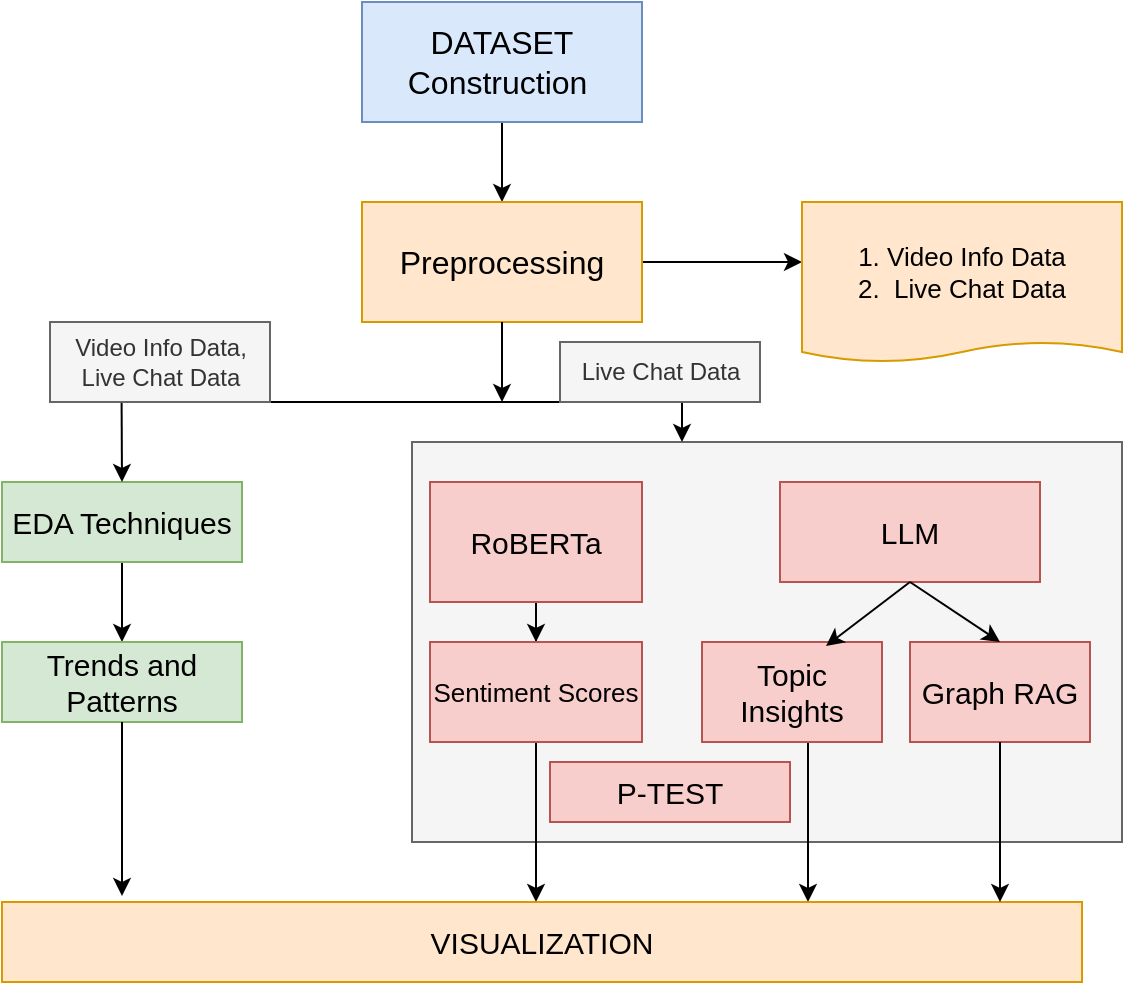 <mxfile version="27.1.5">
  <diagram name="Page-1" id="AqySNO9kpjVi1z6rc3C7">
    <mxGraphModel dx="946" dy="652" grid="1" gridSize="10" guides="1" tooltips="1" connect="1" arrows="1" fold="1" page="1" pageScale="1" pageWidth="827" pageHeight="1169" math="0" shadow="0">
      <root>
        <mxCell id="0" />
        <mxCell id="1" parent="0" />
        <mxCell id="GSGQV9rLtPmWymMuG4am-3" value="" style="edgeStyle=orthogonalEdgeStyle;rounded=0;orthogonalLoop=1;jettySize=auto;html=1;" parent="1" source="GSGQV9rLtPmWymMuG4am-1" edge="1">
          <mxGeometry relative="1" as="geometry">
            <mxPoint x="390" y="140" as="targetPoint" />
          </mxGeometry>
        </mxCell>
        <mxCell id="GSGQV9rLtPmWymMuG4am-1" value="&lt;font style=&quot;font-size: 16px;&quot;&gt;DATASET Construction&amp;nbsp;&lt;/font&gt;" style="rounded=0;whiteSpace=wrap;html=1;fillColor=#dae8fc;strokeColor=#6c8ebf;" parent="1" vertex="1">
          <mxGeometry x="320" y="40" width="140" height="60" as="geometry" />
        </mxCell>
        <mxCell id="GSGQV9rLtPmWymMuG4am-6" value="" style="edgeStyle=orthogonalEdgeStyle;rounded=0;orthogonalLoop=1;jettySize=auto;html=1;" parent="1" source="GSGQV9rLtPmWymMuG4am-4" target="GSGQV9rLtPmWymMuG4am-5" edge="1">
          <mxGeometry relative="1" as="geometry">
            <Array as="points">
              <mxPoint x="540" y="170" />
              <mxPoint x="540" y="170" />
            </Array>
          </mxGeometry>
        </mxCell>
        <mxCell id="GSGQV9rLtPmWymMuG4am-4" value="&lt;font style=&quot;font-size: 16px;&quot;&gt;Preprocessing&lt;/font&gt;" style="rounded=0;whiteSpace=wrap;html=1;fillColor=#ffe6cc;strokeColor=#d79b00;" parent="1" vertex="1">
          <mxGeometry x="320" y="140" width="140" height="60" as="geometry" />
        </mxCell>
        <mxCell id="GSGQV9rLtPmWymMuG4am-5" value="&lt;font style=&quot;font-size: 13px;&quot;&gt;1. Video Info Data&lt;/font&gt;&lt;div&gt;&lt;font style=&quot;font-size: 13px;&quot;&gt;2. &amp;nbsp;Live Chat Data&lt;/font&gt;&lt;/div&gt;" style="shape=document;whiteSpace=wrap;html=1;boundedLbl=1;size=0.125;align=center;fillColor=#ffe6cc;strokeColor=#d79b00;" parent="1" vertex="1">
          <mxGeometry x="540" y="140" width="160" height="80" as="geometry" />
        </mxCell>
        <mxCell id="GSGQV9rLtPmWymMuG4am-39" value="" style="edgeStyle=orthogonalEdgeStyle;rounded=0;orthogonalLoop=1;jettySize=auto;html=1;" parent="1" source="GSGQV9rLtPmWymMuG4am-13" target="GSGQV9rLtPmWymMuG4am-38" edge="1">
          <mxGeometry relative="1" as="geometry" />
        </mxCell>
        <mxCell id="GSGQV9rLtPmWymMuG4am-13" value="&lt;font style=&quot;font-size: 15px;&quot;&gt;EDA Techniques&lt;/font&gt;" style="rounded=0;whiteSpace=wrap;html=1;fillColor=#d5e8d4;strokeColor=#82b366;" parent="1" vertex="1">
          <mxGeometry x="140" y="280" width="120" height="40" as="geometry" />
        </mxCell>
        <mxCell id="GSGQV9rLtPmWymMuG4am-14" value="" style="rounded=0;whiteSpace=wrap;html=1;fillColor=#f5f5f5;fontColor=#333333;strokeColor=#666666;" parent="1" vertex="1">
          <mxGeometry x="345" y="260" width="355" height="200" as="geometry" />
        </mxCell>
        <mxCell id="GSGQV9rLtPmWymMuG4am-33" value="" style="edgeStyle=orthogonalEdgeStyle;rounded=0;orthogonalLoop=1;jettySize=auto;html=1;" parent="1" source="GSGQV9rLtPmWymMuG4am-15" target="GSGQV9rLtPmWymMuG4am-32" edge="1">
          <mxGeometry relative="1" as="geometry" />
        </mxCell>
        <mxCell id="GSGQV9rLtPmWymMuG4am-15" value="&lt;font style=&quot;font-size: 15px;&quot;&gt;RoBERTa&lt;/font&gt;" style="rounded=0;whiteSpace=wrap;html=1;fillColor=#f8cecc;strokeColor=#b85450;" parent="1" vertex="1">
          <mxGeometry x="354" y="280" width="106" height="60" as="geometry" />
        </mxCell>
        <mxCell id="GSGQV9rLtPmWymMuG4am-20" value="" style="endArrow=classic;html=1;rounded=0;exitX=0.5;exitY=1;exitDx=0;exitDy=0;" parent="1" source="GSGQV9rLtPmWymMuG4am-4" edge="1">
          <mxGeometry width="50" height="50" relative="1" as="geometry">
            <mxPoint x="390" y="260" as="sourcePoint" />
            <mxPoint x="390" y="240" as="targetPoint" />
          </mxGeometry>
        </mxCell>
        <mxCell id="GSGQV9rLtPmWymMuG4am-21" value="" style="endArrow=none;html=1;rounded=0;" parent="1" edge="1">
          <mxGeometry width="50" height="50" relative="1" as="geometry">
            <mxPoint x="200" y="240" as="sourcePoint" />
            <mxPoint x="480" y="240" as="targetPoint" />
          </mxGeometry>
        </mxCell>
        <mxCell id="GSGQV9rLtPmWymMuG4am-22" value="" style="endArrow=classic;html=1;rounded=0;" parent="1" edge="1">
          <mxGeometry width="50" height="50" relative="1" as="geometry">
            <mxPoint x="480" y="240" as="sourcePoint" />
            <mxPoint x="480" y="260" as="targetPoint" />
          </mxGeometry>
        </mxCell>
        <mxCell id="GSGQV9rLtPmWymMuG4am-24" value="" style="endArrow=classic;html=1;rounded=0;entryX=0.5;entryY=0;entryDx=0;entryDy=0;" parent="1" target="GSGQV9rLtPmWymMuG4am-13" edge="1">
          <mxGeometry width="50" height="50" relative="1" as="geometry">
            <mxPoint x="199.8" y="240" as="sourcePoint" />
            <mxPoint x="199.8" y="260" as="targetPoint" />
          </mxGeometry>
        </mxCell>
        <mxCell id="GSGQV9rLtPmWymMuG4am-27" value="Video Info Data,&lt;div&gt;Live Chat Data&lt;/div&gt;" style="text;html=1;align=center;verticalAlign=middle;resizable=0;points=[];autosize=1;strokeColor=#666666;fillColor=#f5f5f5;fontColor=#333333;" parent="1" vertex="1">
          <mxGeometry x="164" y="200" width="110" height="40" as="geometry" />
        </mxCell>
        <mxCell id="GSGQV9rLtPmWymMuG4am-28" value="Live Chat Data" style="text;html=1;align=center;verticalAlign=middle;resizable=0;points=[];autosize=1;strokeColor=#666666;fillColor=#f5f5f5;fontColor=#333333;" parent="1" vertex="1">
          <mxGeometry x="419" y="210" width="100" height="30" as="geometry" />
        </mxCell>
        <mxCell id="GSGQV9rLtPmWymMuG4am-42" value="" style="edgeStyle=orthogonalEdgeStyle;rounded=0;orthogonalLoop=1;jettySize=auto;html=1;" parent="1" source="GSGQV9rLtPmWymMuG4am-32" target="GSGQV9rLtPmWymMuG4am-41" edge="1">
          <mxGeometry relative="1" as="geometry">
            <Array as="points">
              <mxPoint x="407" y="460" />
              <mxPoint x="407" y="460" />
            </Array>
          </mxGeometry>
        </mxCell>
        <mxCell id="GSGQV9rLtPmWymMuG4am-32" value="&lt;font style=&quot;font-size: 13px;&quot;&gt;Sentiment Scores&lt;/font&gt;" style="rounded=0;whiteSpace=wrap;html=1;fillColor=#f8cecc;strokeColor=#b85450;" parent="1" vertex="1">
          <mxGeometry x="354" y="360" width="106" height="50" as="geometry" />
        </mxCell>
        <mxCell id="GSGQV9rLtPmWymMuG4am-44" value="" style="edgeStyle=orthogonalEdgeStyle;rounded=0;orthogonalLoop=1;jettySize=auto;html=1;" parent="1" source="GSGQV9rLtPmWymMuG4am-34" target="GSGQV9rLtPmWymMuG4am-41" edge="1">
          <mxGeometry relative="1" as="geometry">
            <Array as="points">
              <mxPoint x="543" y="450" />
              <mxPoint x="543" y="450" />
            </Array>
          </mxGeometry>
        </mxCell>
        <mxCell id="GSGQV9rLtPmWymMuG4am-34" value="&lt;font style=&quot;font-size: 15px;&quot;&gt;Topic Insights&lt;/font&gt;" style="rounded=0;whiteSpace=wrap;html=1;fillColor=#f8cecc;strokeColor=#b85450;" parent="1" vertex="1">
          <mxGeometry x="490" y="360" width="90" height="50" as="geometry" />
        </mxCell>
        <mxCell id="GSGQV9rLtPmWymMuG4am-38" value="&lt;font style=&quot;font-size: 15px;&quot;&gt;Trends and Patterns&lt;/font&gt;" style="rounded=0;whiteSpace=wrap;html=1;fillColor=#d5e8d4;strokeColor=#82b366;" parent="1" vertex="1">
          <mxGeometry x="140" y="360" width="120" height="40" as="geometry" />
        </mxCell>
        <mxCell id="GSGQV9rLtPmWymMuG4am-41" value="&lt;font style=&quot;font-size: 15px;&quot;&gt;VISUALIZATION&lt;/font&gt;" style="whiteSpace=wrap;html=1;rounded=0;fillColor=#ffe6cc;strokeColor=#d79b00;" parent="1" vertex="1">
          <mxGeometry x="140" y="490" width="540" height="40" as="geometry" />
        </mxCell>
        <mxCell id="GSGQV9rLtPmWymMuG4am-43" value="" style="endArrow=classic;html=1;rounded=0;exitX=0.5;exitY=1;exitDx=0;exitDy=0;" parent="1" source="GSGQV9rLtPmWymMuG4am-38" edge="1">
          <mxGeometry width="50" height="50" relative="1" as="geometry">
            <mxPoint x="650" y="500" as="sourcePoint" />
            <mxPoint x="200" y="487" as="targetPoint" />
          </mxGeometry>
        </mxCell>
        <mxCell id="GSGQV9rLtPmWymMuG4am-45" value="&lt;font style=&quot;font-size: 15px;&quot;&gt;P-TEST&lt;/font&gt;" style="rounded=0;whiteSpace=wrap;html=1;fillColor=#f8cecc;strokeColor=#b85450;" parent="1" vertex="1">
          <mxGeometry x="414" y="420" width="120" height="30" as="geometry" />
        </mxCell>
        <mxCell id="ahzkM-9VKJli0wK-0xlS-1" value="&lt;font style=&quot;font-size: 15px;&quot;&gt;LLM&lt;/font&gt;" style="rounded=0;whiteSpace=wrap;html=1;fillColor=#f8cecc;strokeColor=#b85450;" vertex="1" parent="1">
          <mxGeometry x="529" y="280" width="130" height="50" as="geometry" />
        </mxCell>
        <mxCell id="ahzkM-9VKJli0wK-0xlS-3" value="" style="endArrow=classic;html=1;rounded=0;exitX=0.5;exitY=1;exitDx=0;exitDy=0;entryX=0.689;entryY=0.04;entryDx=0;entryDy=0;entryPerimeter=0;" edge="1" parent="1" source="ahzkM-9VKJli0wK-0xlS-1" target="GSGQV9rLtPmWymMuG4am-34">
          <mxGeometry width="50" height="50" relative="1" as="geometry">
            <mxPoint x="390" y="360" as="sourcePoint" />
            <mxPoint x="440" y="310" as="targetPoint" />
          </mxGeometry>
        </mxCell>
        <mxCell id="ahzkM-9VKJli0wK-0xlS-4" value="&lt;font style=&quot;font-size: 15px;&quot;&gt;Graph RAG&lt;/font&gt;" style="rounded=0;whiteSpace=wrap;html=1;fillColor=#f8cecc;strokeColor=#b85450;" vertex="1" parent="1">
          <mxGeometry x="594" y="360" width="90" height="50" as="geometry" />
        </mxCell>
        <mxCell id="ahzkM-9VKJli0wK-0xlS-5" value="" style="endArrow=classic;html=1;rounded=0;entryX=0.5;entryY=0;entryDx=0;entryDy=0;exitX=0.5;exitY=1;exitDx=0;exitDy=0;" edge="1" parent="1" source="ahzkM-9VKJli0wK-0xlS-1" target="ahzkM-9VKJli0wK-0xlS-4">
          <mxGeometry width="50" height="50" relative="1" as="geometry">
            <mxPoint x="390" y="360" as="sourcePoint" />
            <mxPoint x="440" y="310" as="targetPoint" />
          </mxGeometry>
        </mxCell>
        <mxCell id="ahzkM-9VKJli0wK-0xlS-7" value="" style="endArrow=classic;html=1;rounded=0;exitX=0.5;exitY=1;exitDx=0;exitDy=0;" edge="1" parent="1" source="ahzkM-9VKJli0wK-0xlS-4">
          <mxGeometry width="50" height="50" relative="1" as="geometry">
            <mxPoint x="594" y="590" as="sourcePoint" />
            <mxPoint x="639" y="490" as="targetPoint" />
          </mxGeometry>
        </mxCell>
      </root>
    </mxGraphModel>
  </diagram>
</mxfile>

